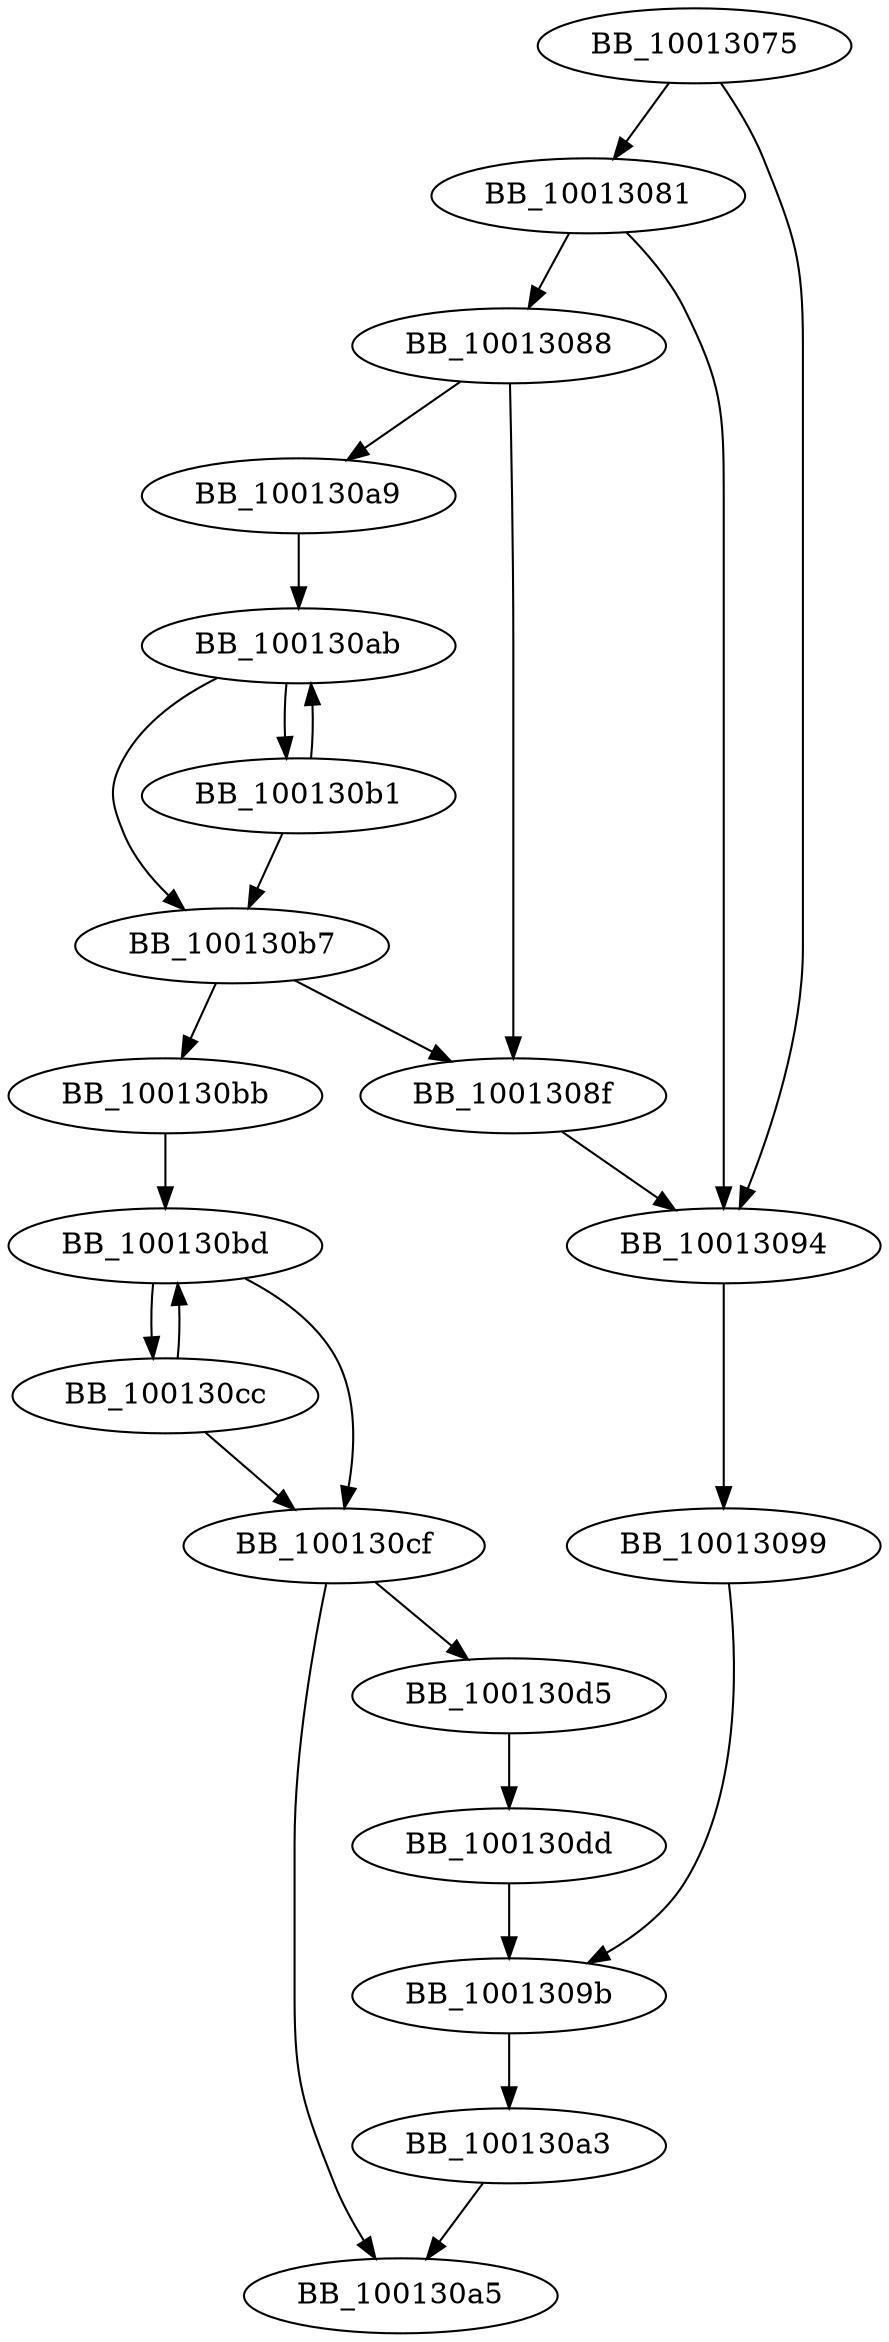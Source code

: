DiGraph _wcscat_s{
BB_10013075->BB_10013081
BB_10013075->BB_10013094
BB_10013081->BB_10013088
BB_10013081->BB_10013094
BB_10013088->BB_1001308f
BB_10013088->BB_100130a9
BB_1001308f->BB_10013094
BB_10013094->BB_10013099
BB_10013099->BB_1001309b
BB_1001309b->BB_100130a3
BB_100130a3->BB_100130a5
BB_100130a9->BB_100130ab
BB_100130ab->BB_100130b1
BB_100130ab->BB_100130b7
BB_100130b1->BB_100130ab
BB_100130b1->BB_100130b7
BB_100130b7->BB_1001308f
BB_100130b7->BB_100130bb
BB_100130bb->BB_100130bd
BB_100130bd->BB_100130cc
BB_100130bd->BB_100130cf
BB_100130cc->BB_100130bd
BB_100130cc->BB_100130cf
BB_100130cf->BB_100130a5
BB_100130cf->BB_100130d5
BB_100130d5->BB_100130dd
BB_100130dd->BB_1001309b
}
